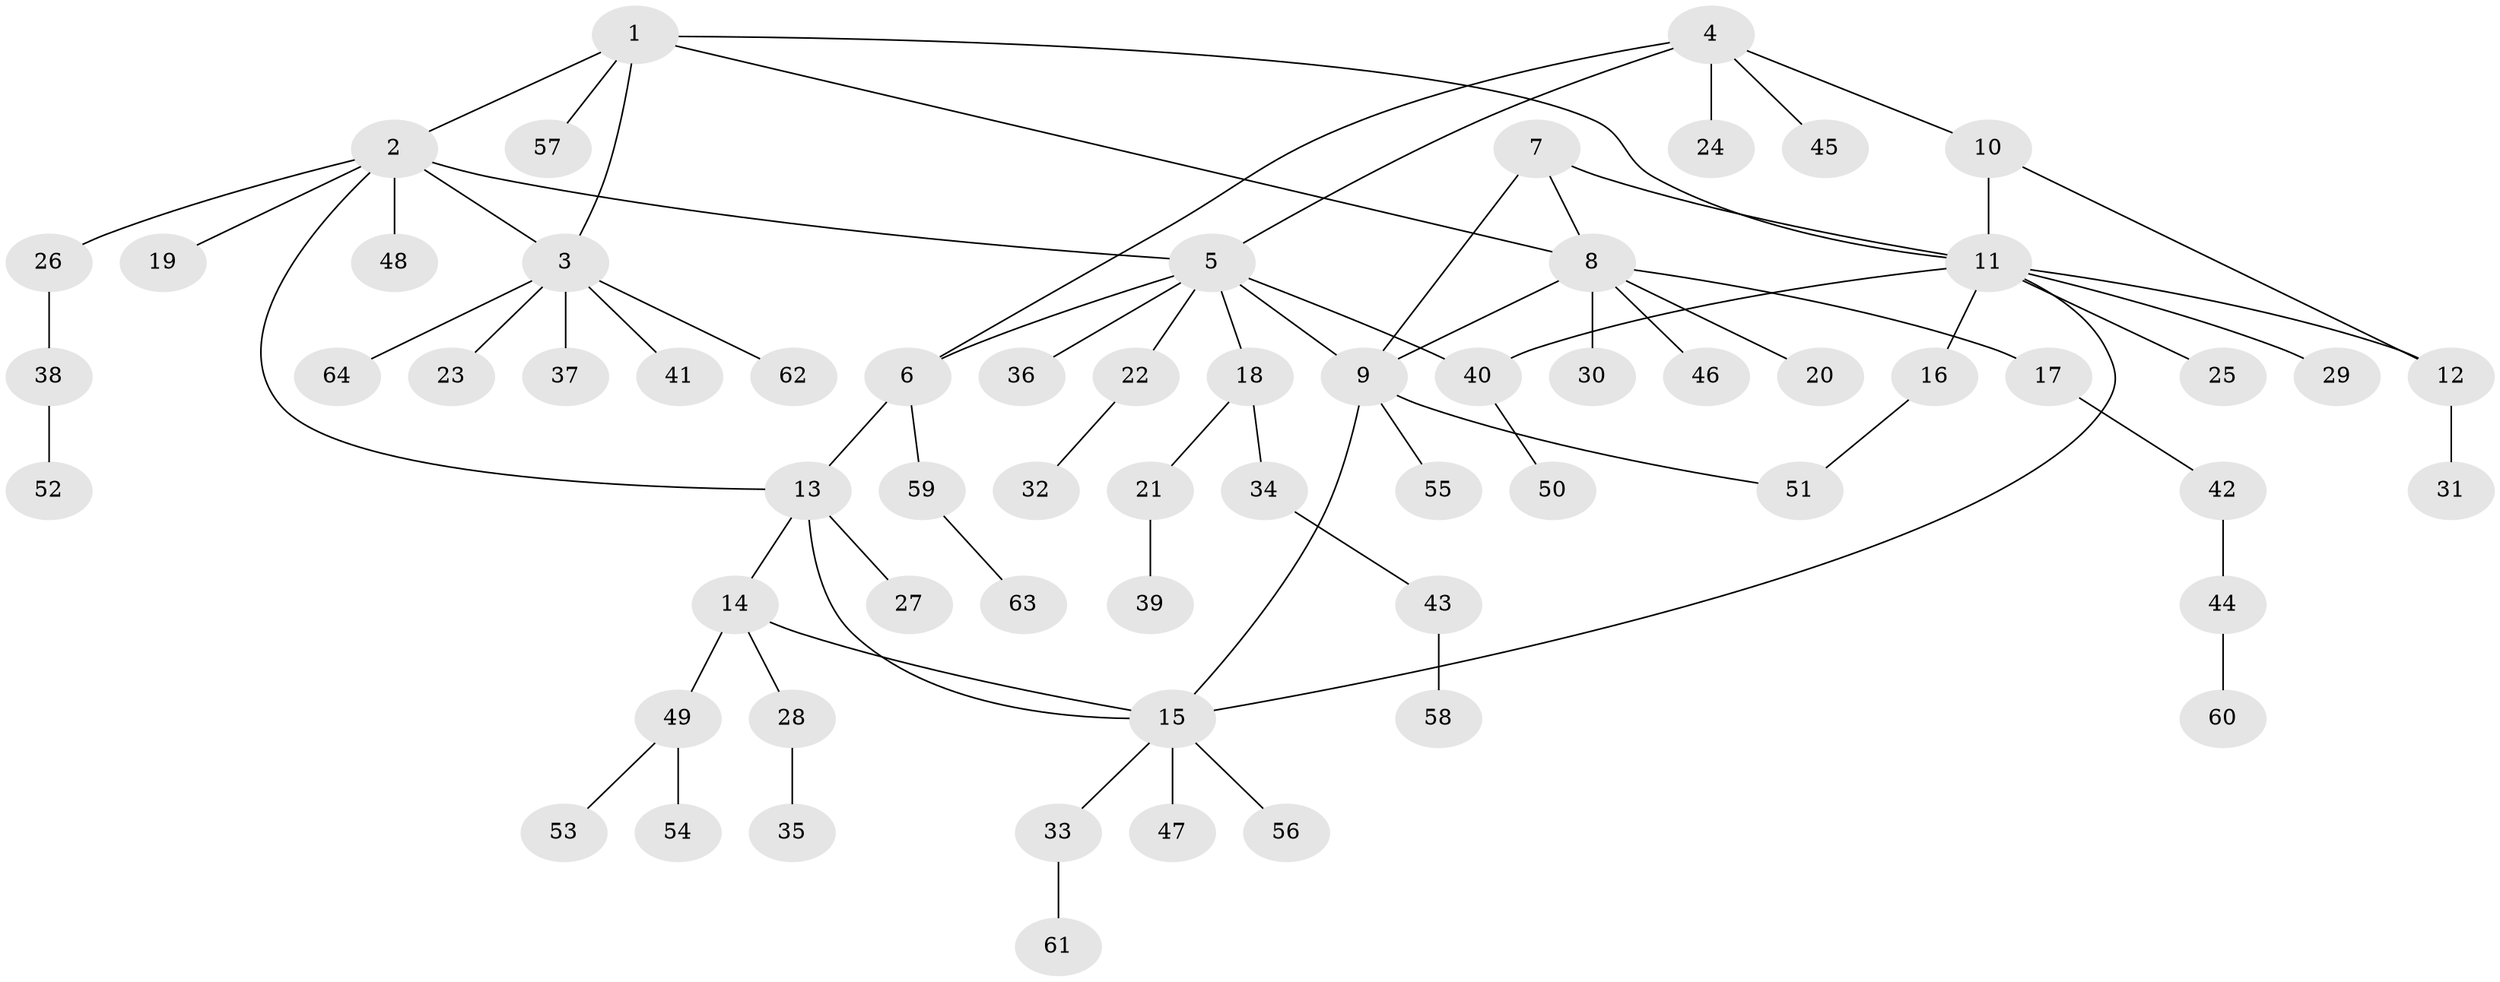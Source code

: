 // Generated by graph-tools (version 1.1) at 2025/50/03/09/25 03:50:39]
// undirected, 64 vertices, 76 edges
graph export_dot {
graph [start="1"]
  node [color=gray90,style=filled];
  1;
  2;
  3;
  4;
  5;
  6;
  7;
  8;
  9;
  10;
  11;
  12;
  13;
  14;
  15;
  16;
  17;
  18;
  19;
  20;
  21;
  22;
  23;
  24;
  25;
  26;
  27;
  28;
  29;
  30;
  31;
  32;
  33;
  34;
  35;
  36;
  37;
  38;
  39;
  40;
  41;
  42;
  43;
  44;
  45;
  46;
  47;
  48;
  49;
  50;
  51;
  52;
  53;
  54;
  55;
  56;
  57;
  58;
  59;
  60;
  61;
  62;
  63;
  64;
  1 -- 2;
  1 -- 3;
  1 -- 8;
  1 -- 11;
  1 -- 57;
  2 -- 3;
  2 -- 5;
  2 -- 13;
  2 -- 19;
  2 -- 26;
  2 -- 48;
  3 -- 23;
  3 -- 37;
  3 -- 41;
  3 -- 62;
  3 -- 64;
  4 -- 5;
  4 -- 6;
  4 -- 10;
  4 -- 24;
  4 -- 45;
  5 -- 6;
  5 -- 9;
  5 -- 18;
  5 -- 22;
  5 -- 36;
  5 -- 40;
  6 -- 13;
  6 -- 59;
  7 -- 8;
  7 -- 9;
  7 -- 11;
  8 -- 9;
  8 -- 17;
  8 -- 20;
  8 -- 30;
  8 -- 46;
  9 -- 15;
  9 -- 51;
  9 -- 55;
  10 -- 11;
  10 -- 12;
  11 -- 12;
  11 -- 15;
  11 -- 16;
  11 -- 25;
  11 -- 29;
  11 -- 40;
  12 -- 31;
  13 -- 14;
  13 -- 15;
  13 -- 27;
  14 -- 15;
  14 -- 28;
  14 -- 49;
  15 -- 33;
  15 -- 47;
  15 -- 56;
  16 -- 51;
  17 -- 42;
  18 -- 21;
  18 -- 34;
  21 -- 39;
  22 -- 32;
  26 -- 38;
  28 -- 35;
  33 -- 61;
  34 -- 43;
  38 -- 52;
  40 -- 50;
  42 -- 44;
  43 -- 58;
  44 -- 60;
  49 -- 53;
  49 -- 54;
  59 -- 63;
}
